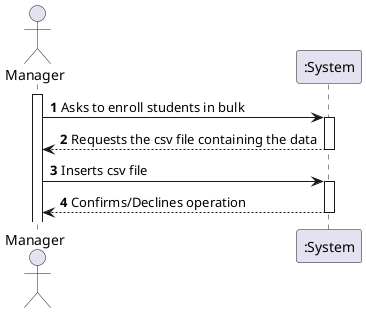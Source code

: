 @startuml US1007-SSD

autonumber
actor "Manager" as MAN


activate MAN
MAN -> ":System" : Asks to enroll students in bulk
activate ":System"
":System" --> MAN : Requests the csv file containing the data
deactivate ":System"
MAN -> ":System" : Inserts csv file
activate ":System"
":System" --> MAN : Confirms/Declines operation
deactivate ":System"

@enduml
